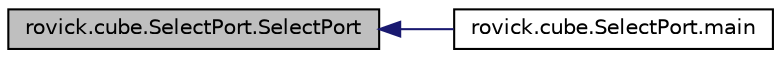 digraph "rovick.cube.SelectPort.SelectPort"
{
  edge [fontname="Helvetica",fontsize="10",labelfontname="Helvetica",labelfontsize="10"];
  node [fontname="Helvetica",fontsize="10",shape=record];
  rankdir="LR";
  Node7 [label="rovick.cube.SelectPort.SelectPort",height=0.2,width=0.4,color="black", fillcolor="grey75", style="filled", fontcolor="black"];
  Node7 -> Node8 [dir="back",color="midnightblue",fontsize="10",style="solid",fontname="Helvetica"];
  Node8 [label="rovick.cube.SelectPort.main",height=0.2,width=0.4,color="black", fillcolor="white", style="filled",URL="$classrovick_1_1cube_1_1_select_port.html#aaa444620a61bc23473f79b62089721dd"];
}
